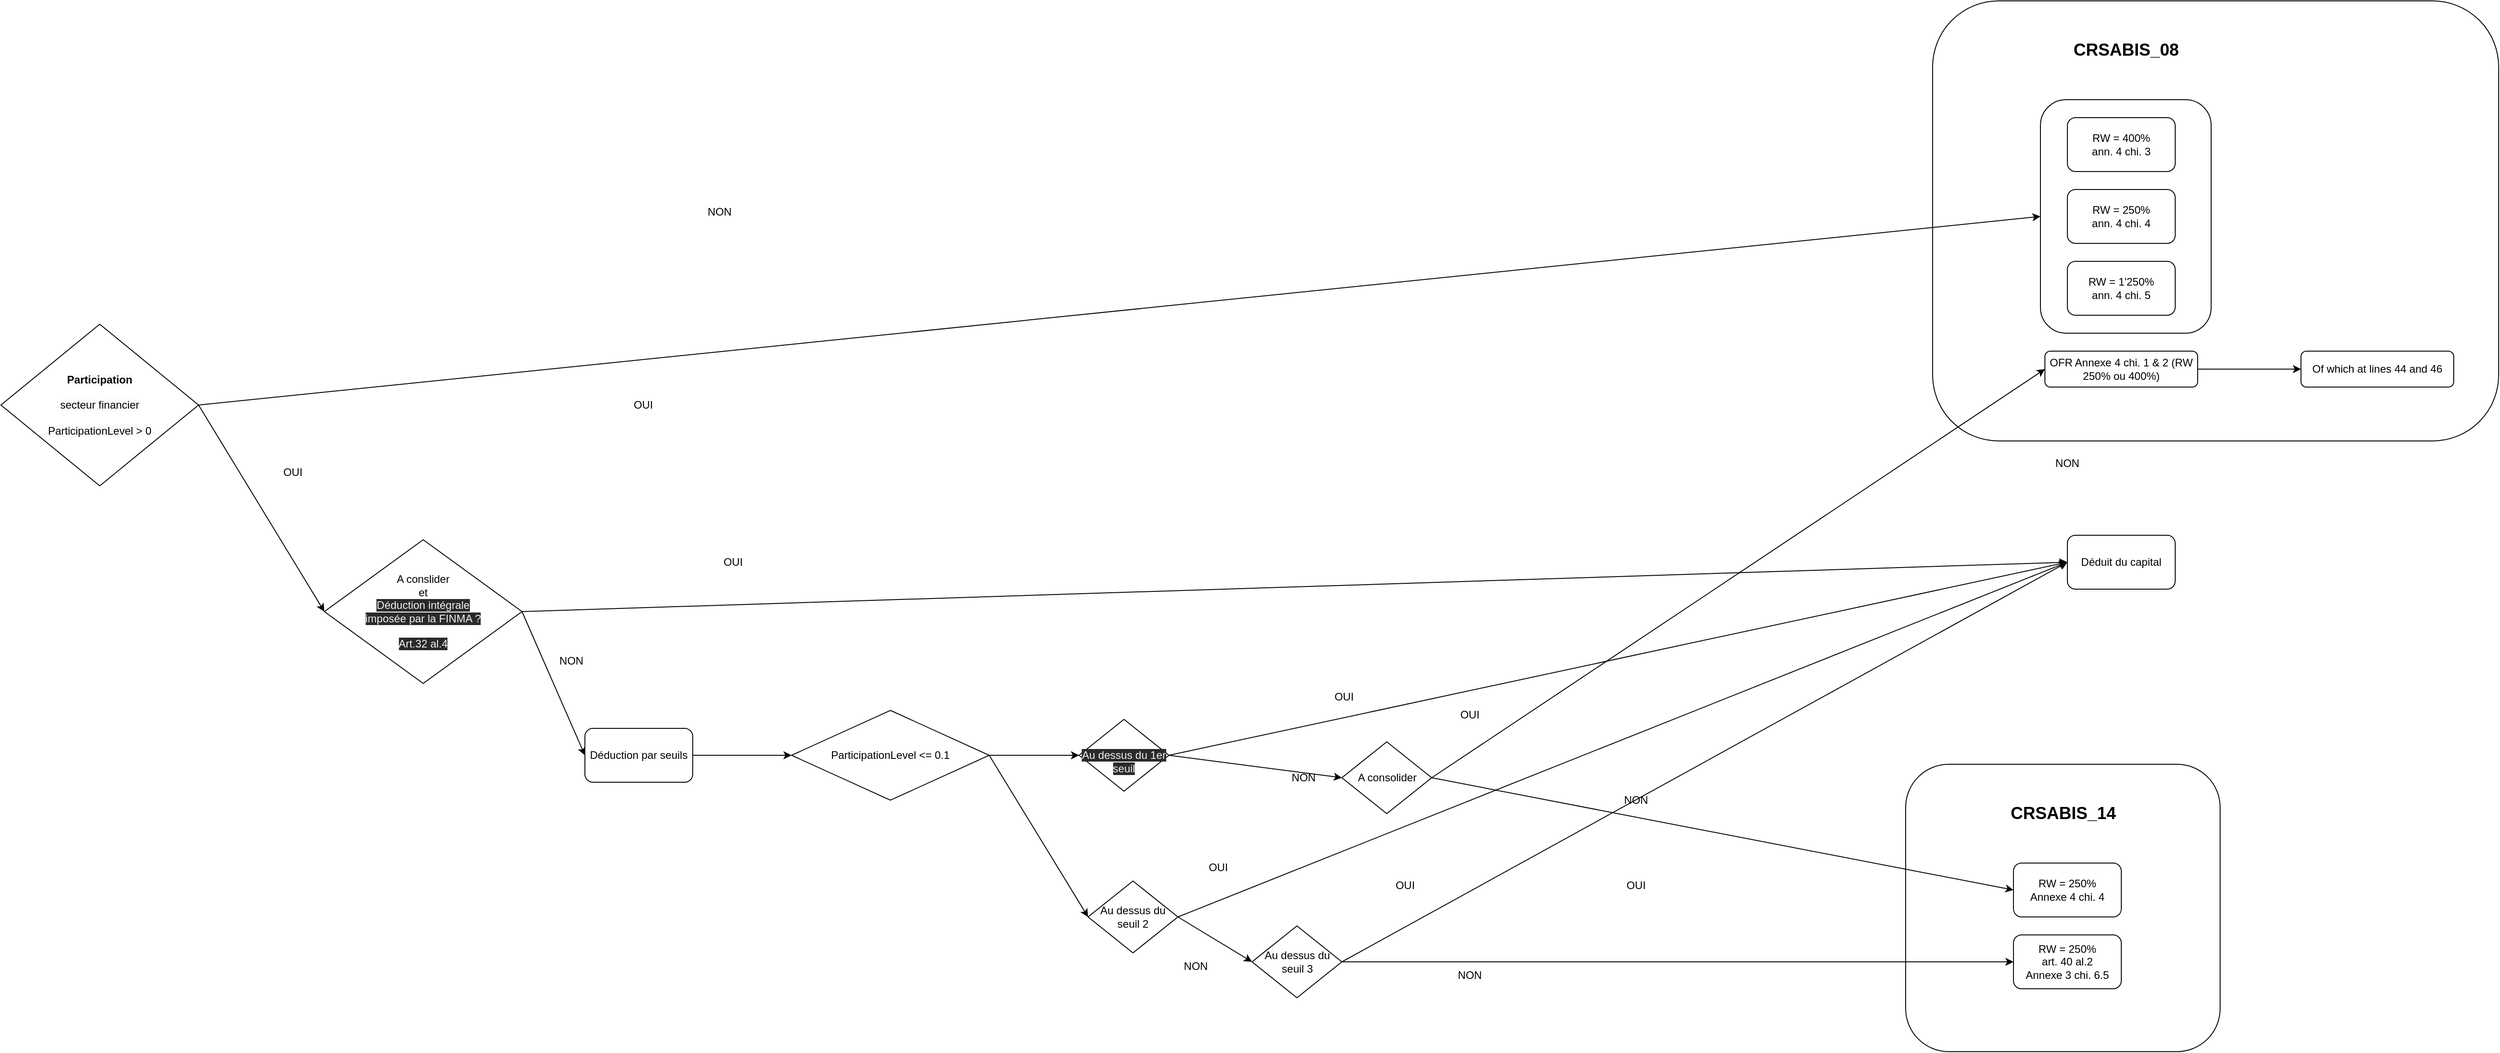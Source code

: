 <mxfile version="26.0.4">
  <diagram id="8fR3vlSnVLAmuQqtyXcf" name="Page-1">
    <mxGraphModel dx="2072" dy="1957" grid="1" gridSize="10" guides="1" tooltips="1" connect="1" arrows="1" fold="1" page="1" pageScale="1" pageWidth="850" pageHeight="1100" math="0" shadow="0">
      <root>
        <mxCell id="0" />
        <mxCell id="1" parent="0" />
        <mxCell id="itJ0qn7zO5T9spUM37sT-4" value="" style="rounded=1;whiteSpace=wrap;html=1;" parent="1" vertex="1">
          <mxGeometry x="1660" y="720" width="350" height="320" as="geometry" />
        </mxCell>
        <mxCell id="itJ0qn7zO5T9spUM37sT-1" value="" style="rounded=1;whiteSpace=wrap;html=1;" parent="1" vertex="1">
          <mxGeometry x="1690" y="-130" width="630" height="490" as="geometry" />
        </mxCell>
        <mxCell id="55xLRYJCAfBFtzbybxeJ-20" value="" style="rounded=1;whiteSpace=wrap;html=1;" parent="1" vertex="1">
          <mxGeometry x="1810" y="-20" width="190" height="260" as="geometry" />
        </mxCell>
        <mxCell id="1I_q_eXfddDbX86g2_ze-16" value="" style="endArrow=classic;html=1;rounded=0;exitX=1;exitY=0.5;exitDx=0;exitDy=0;entryX=0;entryY=0.5;entryDx=0;entryDy=0;" parent="1" source="GO2d8nJrmRO8L2RQWDfl-18" target="1I_q_eXfddDbX86g2_ze-49" edge="1">
          <mxGeometry width="50" height="50" relative="1" as="geometry">
            <mxPoint x="830" y="430.0" as="sourcePoint" />
            <mxPoint x="1225" y="940" as="targetPoint" />
          </mxGeometry>
        </mxCell>
        <mxCell id="1I_q_eXfddDbX86g2_ze-24" value="" style="endArrow=classic;html=1;rounded=0;entryX=0;entryY=0.5;entryDx=0;entryDy=0;exitX=1;exitY=0.5;exitDx=0;exitDy=0;" parent="1" source="GO2d8nJrmRO8L2RQWDfl-12" target="1I_q_eXfddDbX86g2_ze-26" edge="1">
          <mxGeometry width="50" height="50" relative="1" as="geometry">
            <mxPoint x="1140" y="770" as="sourcePoint" />
            <mxPoint x="830" y="160" as="targetPoint" />
          </mxGeometry>
        </mxCell>
        <mxCell id="1I_q_eXfddDbX86g2_ze-26" value="OFR Annexe 4 chi. 1 &amp;amp; 2 (RW 250% ou 400%)" style="rounded=1;whiteSpace=wrap;html=1;" parent="1" vertex="1">
          <mxGeometry x="1815" y="260" width="170" height="40" as="geometry" />
        </mxCell>
        <mxCell id="1I_q_eXfddDbX86g2_ze-31" value="" style="endArrow=classic;html=1;rounded=0;exitX=1;exitY=0.5;exitDx=0;exitDy=0;entryX=0;entryY=0.5;entryDx=0;entryDy=0;" parent="1" source="GO2d8nJrmRO8L2RQWDfl-7" edge="1">
          <mxGeometry width="50" height="50" relative="1" as="geometry">
            <mxPoint x="480" y="690" as="sourcePoint" />
            <mxPoint x="500" y="690" as="targetPoint" />
          </mxGeometry>
        </mxCell>
        <mxCell id="1I_q_eXfddDbX86g2_ze-32" value="Déduction par seuils" style="rounded=1;whiteSpace=wrap;html=1;" parent="1" vertex="1">
          <mxGeometry x="190" y="680" width="120" height="60" as="geometry" />
        </mxCell>
        <mxCell id="1I_q_eXfddDbX86g2_ze-36" value="&lt;br&gt;&lt;span style=&quot;color: rgb(240, 240, 240); font-family: Helvetica; font-size: 12px; font-style: normal; font-variant-ligatures: normal; font-variant-caps: normal; font-weight: 400; letter-spacing: normal; orphans: 2; text-align: center; text-indent: 0px; text-transform: none; widows: 2; word-spacing: 0px; -webkit-text-stroke-width: 0px; background-color: rgb(42, 42, 42); text-decoration-thickness: initial; text-decoration-style: initial; text-decoration-color: initial; float: none; display: inline !important;&quot;&gt;Au dessus du 1er seuil&lt;/span&gt;&lt;br&gt;" style="rhombus;whiteSpace=wrap;html=1;" parent="1" vertex="1">
          <mxGeometry x="740" y="670" width="100" height="80" as="geometry" />
        </mxCell>
        <mxCell id="1I_q_eXfddDbX86g2_ze-37" value="" style="endArrow=classic;html=1;rounded=0;exitX=1;exitY=0.5;exitDx=0;exitDy=0;entryX=0;entryY=0.5;entryDx=0;entryDy=0;" parent="1" source="1I_q_eXfddDbX86g2_ze-36" target="1I_q_eXfddDbX86g2_ze-41" edge="1">
          <mxGeometry width="50" height="50" relative="1" as="geometry">
            <mxPoint x="970" y="712.5" as="sourcePoint" />
            <mxPoint x="980" y="660" as="targetPoint" />
          </mxGeometry>
        </mxCell>
        <mxCell id="1I_q_eXfddDbX86g2_ze-38" value="" style="endArrow=classic;html=1;rounded=0;exitX=1;exitY=0.5;exitDx=0;exitDy=0;entryX=0;entryY=0.5;entryDx=0;entryDy=0;" parent="1" source="1I_q_eXfddDbX86g2_ze-36" target="GO2d8nJrmRO8L2RQWDfl-12" edge="1">
          <mxGeometry width="50" height="50" relative="1" as="geometry">
            <mxPoint x="850" y="522.5" as="sourcePoint" />
            <mxPoint x="860" y="540" as="targetPoint" />
          </mxGeometry>
        </mxCell>
        <mxCell id="1I_q_eXfddDbX86g2_ze-39" value="OUI" style="text;html=1;strokeColor=none;fillColor=none;align=center;verticalAlign=middle;whiteSpace=wrap;rounded=0;" parent="1" vertex="1">
          <mxGeometry x="980" y="630" width="110" height="30" as="geometry" />
        </mxCell>
        <mxCell id="1I_q_eXfddDbX86g2_ze-40" value="NON" style="text;html=1;strokeColor=none;fillColor=none;align=center;verticalAlign=middle;whiteSpace=wrap;rounded=0;" parent="1" vertex="1">
          <mxGeometry x="960" y="720" width="60" height="30" as="geometry" />
        </mxCell>
        <mxCell id="1I_q_eXfddDbX86g2_ze-41" value="Déduit du capital" style="rounded=1;whiteSpace=wrap;html=1;" parent="1" vertex="1">
          <mxGeometry x="1840" y="465" width="120" height="60" as="geometry" />
        </mxCell>
        <mxCell id="1I_q_eXfddDbX86g2_ze-44" value="&lt;div&gt;RW = 250%&lt;/div&gt;&lt;div&gt;Annexe 4 chi. 4&lt;/div&gt;" style="rounded=1;whiteSpace=wrap;html=1;" parent="1" vertex="1">
          <mxGeometry x="1780" y="830" width="120" height="60" as="geometry" />
        </mxCell>
        <mxCell id="1I_q_eXfddDbX86g2_ze-45" value="Au dessus du seuil 2" style="rhombus;whiteSpace=wrap;html=1;" parent="1" vertex="1">
          <mxGeometry x="750" y="850" width="100" height="80" as="geometry" />
        </mxCell>
        <mxCell id="1I_q_eXfddDbX86g2_ze-49" value="RW = 250%&lt;br&gt;art. 40 al.2&lt;div&gt;Annexe 3 chi. 6.5&lt;/div&gt;" style="rounded=1;whiteSpace=wrap;html=1;" parent="1" vertex="1">
          <mxGeometry x="1780" y="910" width="120" height="60" as="geometry" />
        </mxCell>
        <mxCell id="1I_q_eXfddDbX86g2_ze-56" value="" style="endArrow=classic;html=1;rounded=0;entryX=0;entryY=0.5;entryDx=0;entryDy=0;exitX=1;exitY=0.5;exitDx=0;exitDy=0;" parent="1" source="GO2d8nJrmRO8L2RQWDfl-7" target="1I_q_eXfddDbX86g2_ze-45" edge="1">
          <mxGeometry width="50" height="50" relative="1" as="geometry">
            <mxPoint x="880" y="930" as="sourcePoint" />
            <mxPoint x="770" y="940" as="targetPoint" />
          </mxGeometry>
        </mxCell>
        <mxCell id="1I_q_eXfddDbX86g2_ze-57" value="" style="endArrow=classic;html=1;rounded=0;exitX=1;exitY=0.5;exitDx=0;exitDy=0;entryX=0;entryY=0.5;entryDx=0;entryDy=0;" parent="1" source="1I_q_eXfddDbX86g2_ze-45" target="1I_q_eXfddDbX86g2_ze-41" edge="1">
          <mxGeometry width="50" height="50" relative="1" as="geometry">
            <mxPoint x="930" y="700" as="sourcePoint" />
            <mxPoint x="1140" y="650" as="targetPoint" />
          </mxGeometry>
        </mxCell>
        <mxCell id="1I_q_eXfddDbX86g2_ze-58" value="" style="endArrow=classic;html=1;rounded=0;exitX=1;exitY=0.5;exitDx=0;exitDy=0;entryX=0;entryY=0.5;entryDx=0;entryDy=0;" parent="1" source="1I_q_eXfddDbX86g2_ze-45" target="GO2d8nJrmRO8L2RQWDfl-18" edge="1">
          <mxGeometry width="50" height="50" relative="1" as="geometry">
            <mxPoint x="920" y="750" as="sourcePoint" />
            <mxPoint x="995" y="870" as="targetPoint" />
          </mxGeometry>
        </mxCell>
        <mxCell id="1I_q_eXfddDbX86g2_ze-60" value="OUI" style="text;html=1;strokeColor=none;fillColor=none;align=center;verticalAlign=middle;whiteSpace=wrap;rounded=0;" parent="1" vertex="1">
          <mxGeometry x="300" y="480" width="110" height="30" as="geometry" />
        </mxCell>
        <mxCell id="1I_q_eXfddDbX86g2_ze-61" value="NON" style="text;html=1;strokeColor=none;fillColor=none;align=center;verticalAlign=middle;whiteSpace=wrap;rounded=0;" parent="1" vertex="1">
          <mxGeometry x="1810" y="370" width="60" height="30" as="geometry" />
        </mxCell>
        <mxCell id="1I_q_eXfddDbX86g2_ze-62" value="OUI" style="text;html=1;strokeColor=none;fillColor=none;align=center;verticalAlign=middle;whiteSpace=wrap;rounded=0;" parent="1" vertex="1">
          <mxGeometry x="840" y="820" width="110" height="30" as="geometry" />
        </mxCell>
        <mxCell id="1I_q_eXfddDbX86g2_ze-63" value="NON" style="text;html=1;strokeColor=none;fillColor=none;align=center;verticalAlign=middle;whiteSpace=wrap;rounded=0;" parent="1" vertex="1">
          <mxGeometry x="1145" y="940" width="60" height="30" as="geometry" />
        </mxCell>
        <mxCell id="55xLRYJCAfBFtzbybxeJ-12" value="" style="endArrow=classic;html=1;rounded=0;exitX=1;exitY=0.5;exitDx=0;exitDy=0;entryX=0;entryY=0.5;entryDx=0;entryDy=0;" parent="1" source="55xLRYJCAfBFtzbybxeJ-17" edge="1" target="GO2d8nJrmRO8L2RQWDfl-1">
          <mxGeometry width="50" height="50" relative="1" as="geometry">
            <mxPoint x="-110" y="330" as="sourcePoint" />
            <mxPoint x="160" y="330" as="targetPoint" />
          </mxGeometry>
        </mxCell>
        <mxCell id="55xLRYJCAfBFtzbybxeJ-13" value="RW = 250%&lt;br&gt;ann. 4 chi. 4" style="rounded=1;whiteSpace=wrap;html=1;" parent="1" vertex="1">
          <mxGeometry x="1840" y="80" width="120" height="60" as="geometry" />
        </mxCell>
        <mxCell id="55xLRYJCAfBFtzbybxeJ-14" value="RW = 400%&lt;br&gt;ann. 4 chi. 3" style="rounded=1;whiteSpace=wrap;html=1;" parent="1" vertex="1">
          <mxGeometry x="1840" width="120" height="60" as="geometry" />
        </mxCell>
        <mxCell id="55xLRYJCAfBFtzbybxeJ-16" value="RW = 1&#39;250%&lt;br&gt;ann. 4 chi. 5" style="rounded=1;whiteSpace=wrap;html=1;" parent="1" vertex="1">
          <mxGeometry x="1840" y="160" width="120" height="60" as="geometry" />
        </mxCell>
        <mxCell id="55xLRYJCAfBFtzbybxeJ-17" value="&lt;span style=&quot;color: rgb(240, 240, 240); font-family: Helvetica; font-size: 12px; font-style: normal; font-variant-ligatures: normal; font-variant-caps: normal; font-weight: 400; letter-spacing: normal; orphans: 2; text-align: center; text-indent: 0px; text-transform: none; widows: 2; word-spacing: 0px; -webkit-text-stroke-width: 0px; background-color: rgb(42, 42, 42); text-decoration-thickness: initial; text-decoration-style: initial; text-decoration-color: initial; float: none; display: inline !important;&quot;&gt;&lt;b style=&quot;color: rgb(0, 0, 0); background-color: rgb(251, 251, 251);&quot;&gt;Participation&lt;/b&gt;&lt;br style=&quot;color: rgb(0, 0, 0); background-color: rgb(251, 251, 251);&quot;&gt;&lt;br style=&quot;color: rgb(0, 0, 0); background-color: rgb(251, 251, 251);&quot;&gt;&lt;span style=&quot;color: rgb(0, 0, 0); background-color: rgb(251, 251, 251);&quot;&gt;secteur financier&lt;/span&gt;&lt;br style=&quot;color: rgb(0, 0, 0); background-color: rgb(251, 251, 251);&quot;&gt;&lt;br style=&quot;color: rgb(0, 0, 0); background-color: rgb(251, 251, 251);&quot;&gt;&lt;span style=&quot;color: rgb(0, 0, 0); background-color: rgb(251, 251, 251);&quot;&gt;ParticipationLevel &amp;gt; 0&lt;/span&gt;&lt;br&gt;&lt;/span&gt;" style="rhombus;whiteSpace=wrap;html=1;" parent="1" vertex="1">
          <mxGeometry x="-460" y="230" width="220" height="180" as="geometry" />
        </mxCell>
        <mxCell id="55xLRYJCAfBFtzbybxeJ-18" value="OUI" style="text;html=1;strokeColor=none;fillColor=none;align=center;verticalAlign=middle;whiteSpace=wrap;rounded=0;" parent="1" vertex="1">
          <mxGeometry x="-190" y="380" width="110" height="30" as="geometry" />
        </mxCell>
        <mxCell id="55xLRYJCAfBFtzbybxeJ-19" value="" style="endArrow=classic;html=1;rounded=0;exitX=1;exitY=0.5;exitDx=0;exitDy=0;entryX=0;entryY=0.5;entryDx=0;entryDy=0;" parent="1" source="55xLRYJCAfBFtzbybxeJ-17" target="55xLRYJCAfBFtzbybxeJ-20" edge="1">
          <mxGeometry width="50" height="50" relative="1" as="geometry">
            <mxPoint x="720" y="250" as="sourcePoint" />
            <mxPoint x="280" y="10" as="targetPoint" />
          </mxGeometry>
        </mxCell>
        <mxCell id="55xLRYJCAfBFtzbybxeJ-21" value="NON" style="text;html=1;strokeColor=none;fillColor=none;align=center;verticalAlign=middle;whiteSpace=wrap;rounded=0;" parent="1" vertex="1">
          <mxGeometry x="310" y="90" width="60" height="30" as="geometry" />
        </mxCell>
        <mxCell id="itJ0qn7zO5T9spUM37sT-2" value="CRSABIS_08" style="text;html=1;strokeColor=none;fillColor=none;align=center;verticalAlign=middle;whiteSpace=wrap;rounded=0;fontStyle=1;fontSize=19;" parent="1" vertex="1">
          <mxGeometry x="1837.5" y="-90" width="135" height="30" as="geometry" />
        </mxCell>
        <mxCell id="itJ0qn7zO5T9spUM37sT-5" value="CRSABIS_14" style="text;html=1;strokeColor=none;fillColor=none;align=center;verticalAlign=middle;whiteSpace=wrap;rounded=0;fontStyle=1;fontSize=19;" parent="1" vertex="1">
          <mxGeometry x="1767.5" y="760" width="135" height="30" as="geometry" />
        </mxCell>
        <mxCell id="itJ0qn7zO5T9spUM37sT-6" value="" style="endArrow=classic;html=1;rounded=0;exitX=1;exitY=0.5;exitDx=0;exitDy=0;entryX=0;entryY=0.5;entryDx=0;entryDy=0;" parent="1" source="1I_q_eXfddDbX86g2_ze-26" target="itJ0qn7zO5T9spUM37sT-7" edge="1">
          <mxGeometry width="50" height="50" relative="1" as="geometry">
            <mxPoint x="1680" y="400" as="sourcePoint" />
            <mxPoint x="2140" y="510" as="targetPoint" />
          </mxGeometry>
        </mxCell>
        <mxCell id="itJ0qn7zO5T9spUM37sT-7" value="Of which at lines 44 and 46" style="rounded=1;whiteSpace=wrap;html=1;" parent="1" vertex="1">
          <mxGeometry x="2100" y="260" width="170" height="40" as="geometry" />
        </mxCell>
        <mxCell id="GO2d8nJrmRO8L2RQWDfl-1" value="&lt;div&gt;A conslider&lt;/div&gt;&lt;div&gt;et&lt;/div&gt;&lt;span style=&quot;color: rgb(240, 240, 240); font-family: Helvetica; font-size: 12px; font-style: normal; font-variant-ligatures: normal; font-variant-caps: normal; font-weight: 400; letter-spacing: normal; orphans: 2; text-align: center; text-indent: 0px; text-transform: none; widows: 2; word-spacing: 0px; -webkit-text-stroke-width: 0px; background-color: rgb(42, 42, 42); text-decoration-thickness: initial; text-decoration-style: initial; text-decoration-color: initial; float: none; display: inline !important;&quot;&gt;Déduction intégrale&lt;br&gt;imposée par la FINMA ?&lt;br&gt;&lt;br&gt;Art.32 al.4&lt;/span&gt;" style="rhombus;whiteSpace=wrap;html=1;gradientColor=none;" vertex="1" parent="1">
          <mxGeometry x="-100" y="470" width="220" height="160" as="geometry" />
        </mxCell>
        <mxCell id="GO2d8nJrmRO8L2RQWDfl-4" value="OUI" style="text;html=1;strokeColor=none;fillColor=none;align=center;verticalAlign=middle;whiteSpace=wrap;rounded=0;" vertex="1" parent="1">
          <mxGeometry x="200" y="305" width="110" height="30" as="geometry" />
        </mxCell>
        <mxCell id="GO2d8nJrmRO8L2RQWDfl-5" value="" style="endArrow=classic;html=1;rounded=0;exitX=1;exitY=0.5;exitDx=0;exitDy=0;entryX=0;entryY=0.5;entryDx=0;entryDy=0;" edge="1" parent="1" source="GO2d8nJrmRO8L2RQWDfl-1" target="1I_q_eXfddDbX86g2_ze-32">
          <mxGeometry width="50" height="50" relative="1" as="geometry">
            <mxPoint x="-230" y="330" as="sourcePoint" />
            <mxPoint x="290" y="520" as="targetPoint" />
          </mxGeometry>
        </mxCell>
        <mxCell id="GO2d8nJrmRO8L2RQWDfl-6" value="NON" style="text;html=1;strokeColor=none;fillColor=none;align=center;verticalAlign=middle;whiteSpace=wrap;rounded=0;" vertex="1" parent="1">
          <mxGeometry x="120" y="590" width="110" height="30" as="geometry" />
        </mxCell>
        <mxCell id="GO2d8nJrmRO8L2RQWDfl-7" value="ParticipationLevel &amp;lt;= 0.1" style="rhombus;whiteSpace=wrap;html=1;gradientColor=none;" vertex="1" parent="1">
          <mxGeometry x="420" y="660" width="220" height="100" as="geometry" />
        </mxCell>
        <mxCell id="GO2d8nJrmRO8L2RQWDfl-9" value="" style="endArrow=classic;html=1;rounded=0;entryX=0;entryY=0.5;entryDx=0;entryDy=0;exitX=1;exitY=0.5;exitDx=0;exitDy=0;" edge="1" parent="1" source="1I_q_eXfddDbX86g2_ze-32" target="GO2d8nJrmRO8L2RQWDfl-7">
          <mxGeometry width="50" height="50" relative="1" as="geometry">
            <mxPoint x="290" y="530" as="sourcePoint" />
            <mxPoint x="420" y="440" as="targetPoint" />
          </mxGeometry>
        </mxCell>
        <mxCell id="GO2d8nJrmRO8L2RQWDfl-10" value="" style="endArrow=classic;html=1;rounded=0;entryX=0;entryY=0.5;entryDx=0;entryDy=0;exitX=1;exitY=0.5;exitDx=0;exitDy=0;" edge="1" parent="1" source="GO2d8nJrmRO8L2RQWDfl-7" target="1I_q_eXfddDbX86g2_ze-36">
          <mxGeometry width="50" height="50" relative="1" as="geometry">
            <mxPoint x="320" y="720" as="sourcePoint" />
            <mxPoint x="430" y="720" as="targetPoint" />
          </mxGeometry>
        </mxCell>
        <mxCell id="GO2d8nJrmRO8L2RQWDfl-11" value="" style="endArrow=classic;html=1;rounded=0;entryX=0;entryY=0.5;entryDx=0;entryDy=0;exitX=1;exitY=0.5;exitDx=0;exitDy=0;" edge="1" parent="1" source="GO2d8nJrmRO8L2RQWDfl-1" target="1I_q_eXfddDbX86g2_ze-41">
          <mxGeometry width="50" height="50" relative="1" as="geometry">
            <mxPoint x="320" y="720" as="sourcePoint" />
            <mxPoint x="430" y="720" as="targetPoint" />
          </mxGeometry>
        </mxCell>
        <mxCell id="GO2d8nJrmRO8L2RQWDfl-12" value="A consolider" style="rhombus;whiteSpace=wrap;html=1;" vertex="1" parent="1">
          <mxGeometry x="1032.5" y="695" width="100" height="80" as="geometry" />
        </mxCell>
        <mxCell id="GO2d8nJrmRO8L2RQWDfl-13" value="OUI" style="text;html=1;strokeColor=none;fillColor=none;align=center;verticalAlign=middle;whiteSpace=wrap;rounded=0;" vertex="1" parent="1">
          <mxGeometry x="1120" y="650" width="110" height="30" as="geometry" />
        </mxCell>
        <mxCell id="GO2d8nJrmRO8L2RQWDfl-16" value="" style="endArrow=classic;html=1;rounded=0;entryX=0;entryY=0.5;entryDx=0;entryDy=0;exitX=1;exitY=0.5;exitDx=0;exitDy=0;" edge="1" parent="1" source="GO2d8nJrmRO8L2RQWDfl-12" target="1I_q_eXfddDbX86g2_ze-44">
          <mxGeometry width="50" height="50" relative="1" as="geometry">
            <mxPoint x="840" y="440.0" as="sourcePoint" />
            <mxPoint x="1705" y="510" as="targetPoint" />
          </mxGeometry>
        </mxCell>
        <mxCell id="GO2d8nJrmRO8L2RQWDfl-17" value="NON" style="text;html=1;strokeColor=none;fillColor=none;align=center;verticalAlign=middle;whiteSpace=wrap;rounded=0;" vertex="1" parent="1">
          <mxGeometry x="1330" y="745" width="60" height="30" as="geometry" />
        </mxCell>
        <mxCell id="GO2d8nJrmRO8L2RQWDfl-18" value="Au dessus du seuil 3" style="rhombus;whiteSpace=wrap;html=1;" vertex="1" parent="1">
          <mxGeometry x="932.5" y="900" width="100" height="80" as="geometry" />
        </mxCell>
        <mxCell id="GO2d8nJrmRO8L2RQWDfl-19" value="NON" style="text;html=1;strokeColor=none;fillColor=none;align=center;verticalAlign=middle;whiteSpace=wrap;rounded=0;" vertex="1" parent="1">
          <mxGeometry x="840" y="930" width="60" height="30" as="geometry" />
        </mxCell>
        <mxCell id="GO2d8nJrmRO8L2RQWDfl-20" value="" style="endArrow=classic;html=1;rounded=0;exitX=1;exitY=0.5;exitDx=0;exitDy=0;entryX=0;entryY=0.5;entryDx=0;entryDy=0;" edge="1" parent="1" source="GO2d8nJrmRO8L2RQWDfl-18" target="1I_q_eXfddDbX86g2_ze-41">
          <mxGeometry width="50" height="50" relative="1" as="geometry">
            <mxPoint x="860" y="900" as="sourcePoint" />
            <mxPoint x="943" y="950" as="targetPoint" />
          </mxGeometry>
        </mxCell>
        <mxCell id="GO2d8nJrmRO8L2RQWDfl-21" value="OUI" style="text;html=1;strokeColor=none;fillColor=none;align=center;verticalAlign=middle;whiteSpace=wrap;rounded=0;" vertex="1" parent="1">
          <mxGeometry x="1072.5" y="840" width="60" height="30" as="geometry" />
        </mxCell>
        <mxCell id="GO2d8nJrmRO8L2RQWDfl-26" value="OUI" style="text;html=1;strokeColor=none;fillColor=none;align=center;verticalAlign=middle;whiteSpace=wrap;rounded=0;" vertex="1" parent="1">
          <mxGeometry x="1330" y="840" width="60" height="30" as="geometry" />
        </mxCell>
      </root>
    </mxGraphModel>
  </diagram>
</mxfile>
